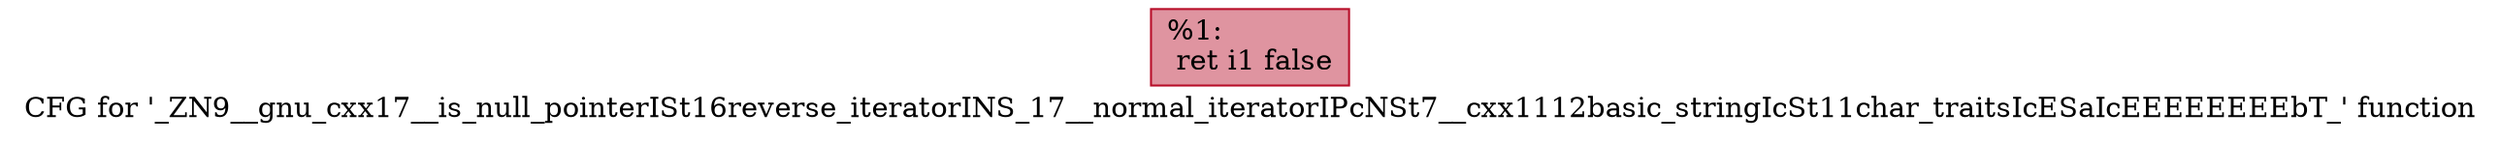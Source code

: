 digraph "CFG for '_ZN9__gnu_cxx17__is_null_pointerISt16reverse_iteratorINS_17__normal_iteratorIPcNSt7__cxx1112basic_stringIcSt11char_traitsIcESaIcEEEEEEEEbT_' function" {
	label="CFG for '_ZN9__gnu_cxx17__is_null_pointerISt16reverse_iteratorINS_17__normal_iteratorIPcNSt7__cxx1112basic_stringIcSt11char_traitsIcESaIcEEEEEEEEbT_' function";

	Node0x56518ef98e90 [shape=record,color="#b70d28ff", style=filled, fillcolor="#b70d2870",label="{%1:\l  ret i1 false\l}"];
}
